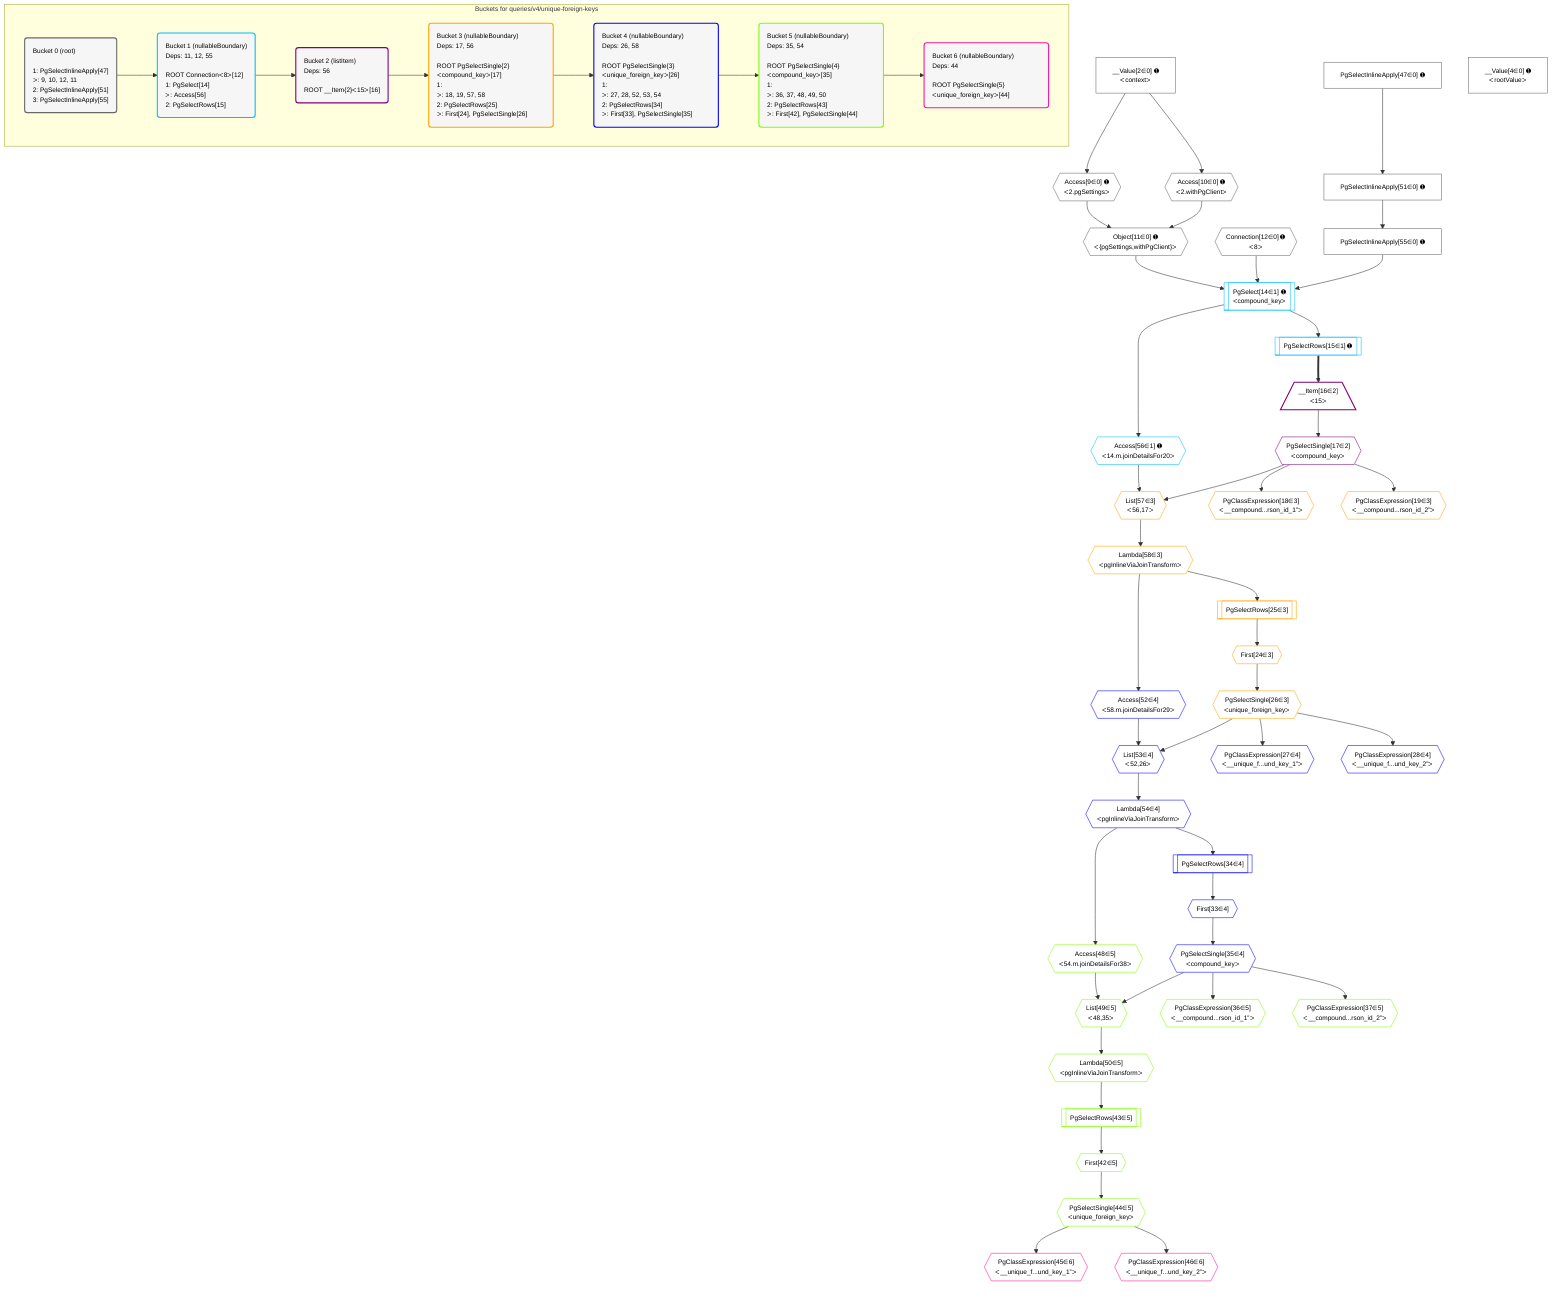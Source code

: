%%{init: {'themeVariables': { 'fontSize': '12px'}}}%%
graph TD
    classDef path fill:#eee,stroke:#000,color:#000
    classDef plan fill:#fff,stroke-width:1px,color:#000
    classDef itemplan fill:#fff,stroke-width:2px,color:#000
    classDef unbatchedplan fill:#dff,stroke-width:1px,color:#000
    classDef sideeffectplan fill:#fcc,stroke-width:2px,color:#000
    classDef bucket fill:#f6f6f6,color:#000,stroke-width:2px,text-align:left

    subgraph "Buckets for queries/v4/unique-foreign-keys"
    Bucket0("Bucket 0 (root)<br /><br />1: PgSelectInlineApply[47]<br />ᐳ: 9, 10, 12, 11<br />2: PgSelectInlineApply[51]<br />3: PgSelectInlineApply[55]"):::bucket
    Bucket1("Bucket 1 (nullableBoundary)<br />Deps: 11, 12, 55<br /><br />ROOT Connectionᐸ8ᐳ[12]<br />1: PgSelect[14]<br />ᐳ: Access[56]<br />2: PgSelectRows[15]"):::bucket
    Bucket2("Bucket 2 (listItem)<br />Deps: 56<br /><br />ROOT __Item{2}ᐸ15ᐳ[16]"):::bucket
    Bucket3("Bucket 3 (nullableBoundary)<br />Deps: 17, 56<br /><br />ROOT PgSelectSingle{2}ᐸcompound_keyᐳ[17]<br />1: <br />ᐳ: 18, 19, 57, 58<br />2: PgSelectRows[25]<br />ᐳ: First[24], PgSelectSingle[26]"):::bucket
    Bucket4("Bucket 4 (nullableBoundary)<br />Deps: 26, 58<br /><br />ROOT PgSelectSingle{3}ᐸunique_foreign_keyᐳ[26]<br />1: <br />ᐳ: 27, 28, 52, 53, 54<br />2: PgSelectRows[34]<br />ᐳ: First[33], PgSelectSingle[35]"):::bucket
    Bucket5("Bucket 5 (nullableBoundary)<br />Deps: 35, 54<br /><br />ROOT PgSelectSingle{4}ᐸcompound_keyᐳ[35]<br />1: <br />ᐳ: 36, 37, 48, 49, 50<br />2: PgSelectRows[43]<br />ᐳ: First[42], PgSelectSingle[44]"):::bucket
    Bucket6("Bucket 6 (nullableBoundary)<br />Deps: 44<br /><br />ROOT PgSelectSingle{5}ᐸunique_foreign_keyᐳ[44]"):::bucket
    end
    Bucket0 --> Bucket1
    Bucket1 --> Bucket2
    Bucket2 --> Bucket3
    Bucket3 --> Bucket4
    Bucket4 --> Bucket5
    Bucket5 --> Bucket6

    %% plan dependencies
    Object11{{"Object[11∈0] ➊<br />ᐸ{pgSettings,withPgClient}ᐳ"}}:::plan
    Access9{{"Access[9∈0] ➊<br />ᐸ2.pgSettingsᐳ"}}:::plan
    Access10{{"Access[10∈0] ➊<br />ᐸ2.withPgClientᐳ"}}:::plan
    Access9 & Access10 --> Object11
    __Value2["__Value[2∈0] ➊<br />ᐸcontextᐳ"]:::plan
    __Value2 --> Access9
    __Value2 --> Access10
    PgSelectInlineApply51["PgSelectInlineApply[51∈0] ➊"]:::plan
    PgSelectInlineApply47["PgSelectInlineApply[47∈0] ➊"]:::plan
    PgSelectInlineApply47 --> PgSelectInlineApply51
    PgSelectInlineApply55["PgSelectInlineApply[55∈0] ➊"]:::plan
    PgSelectInlineApply51 --> PgSelectInlineApply55
    __Value4["__Value[4∈0] ➊<br />ᐸrootValueᐳ"]:::plan
    Connection12{{"Connection[12∈0] ➊<br />ᐸ8ᐳ"}}:::plan
    PgSelect14[["PgSelect[14∈1] ➊<br />ᐸcompound_keyᐳ"]]:::plan
    Object11 & Connection12 & PgSelectInlineApply55 --> PgSelect14
    PgSelectRows15[["PgSelectRows[15∈1] ➊"]]:::plan
    PgSelect14 --> PgSelectRows15
    Access56{{"Access[56∈1] ➊<br />ᐸ14.m.joinDetailsFor20ᐳ"}}:::plan
    PgSelect14 --> Access56
    __Item16[/"__Item[16∈2]<br />ᐸ15ᐳ"\]:::itemplan
    PgSelectRows15 ==> __Item16
    PgSelectSingle17{{"PgSelectSingle[17∈2]<br />ᐸcompound_keyᐳ"}}:::plan
    __Item16 --> PgSelectSingle17
    List57{{"List[57∈3]<br />ᐸ56,17ᐳ"}}:::plan
    Access56 & PgSelectSingle17 --> List57
    PgClassExpression18{{"PgClassExpression[18∈3]<br />ᐸ__compound...rson_id_1”ᐳ"}}:::plan
    PgSelectSingle17 --> PgClassExpression18
    PgClassExpression19{{"PgClassExpression[19∈3]<br />ᐸ__compound...rson_id_2”ᐳ"}}:::plan
    PgSelectSingle17 --> PgClassExpression19
    First24{{"First[24∈3]"}}:::plan
    PgSelectRows25[["PgSelectRows[25∈3]"]]:::plan
    PgSelectRows25 --> First24
    Lambda58{{"Lambda[58∈3]<br />ᐸpgInlineViaJoinTransformᐳ"}}:::plan
    Lambda58 --> PgSelectRows25
    PgSelectSingle26{{"PgSelectSingle[26∈3]<br />ᐸunique_foreign_keyᐳ"}}:::plan
    First24 --> PgSelectSingle26
    List57 --> Lambda58
    List53{{"List[53∈4]<br />ᐸ52,26ᐳ"}}:::plan
    Access52{{"Access[52∈4]<br />ᐸ58.m.joinDetailsFor29ᐳ"}}:::plan
    Access52 & PgSelectSingle26 --> List53
    PgClassExpression27{{"PgClassExpression[27∈4]<br />ᐸ__unique_f...und_key_1”ᐳ"}}:::plan
    PgSelectSingle26 --> PgClassExpression27
    PgClassExpression28{{"PgClassExpression[28∈4]<br />ᐸ__unique_f...und_key_2”ᐳ"}}:::plan
    PgSelectSingle26 --> PgClassExpression28
    First33{{"First[33∈4]"}}:::plan
    PgSelectRows34[["PgSelectRows[34∈4]"]]:::plan
    PgSelectRows34 --> First33
    Lambda54{{"Lambda[54∈4]<br />ᐸpgInlineViaJoinTransformᐳ"}}:::plan
    Lambda54 --> PgSelectRows34
    PgSelectSingle35{{"PgSelectSingle[35∈4]<br />ᐸcompound_keyᐳ"}}:::plan
    First33 --> PgSelectSingle35
    Lambda58 --> Access52
    List53 --> Lambda54
    List49{{"List[49∈5]<br />ᐸ48,35ᐳ"}}:::plan
    Access48{{"Access[48∈5]<br />ᐸ54.m.joinDetailsFor38ᐳ"}}:::plan
    Access48 & PgSelectSingle35 --> List49
    PgClassExpression36{{"PgClassExpression[36∈5]<br />ᐸ__compound...rson_id_1”ᐳ"}}:::plan
    PgSelectSingle35 --> PgClassExpression36
    PgClassExpression37{{"PgClassExpression[37∈5]<br />ᐸ__compound...rson_id_2”ᐳ"}}:::plan
    PgSelectSingle35 --> PgClassExpression37
    First42{{"First[42∈5]"}}:::plan
    PgSelectRows43[["PgSelectRows[43∈5]"]]:::plan
    PgSelectRows43 --> First42
    Lambda50{{"Lambda[50∈5]<br />ᐸpgInlineViaJoinTransformᐳ"}}:::plan
    Lambda50 --> PgSelectRows43
    PgSelectSingle44{{"PgSelectSingle[44∈5]<br />ᐸunique_foreign_keyᐳ"}}:::plan
    First42 --> PgSelectSingle44
    Lambda54 --> Access48
    List49 --> Lambda50
    PgClassExpression45{{"PgClassExpression[45∈6]<br />ᐸ__unique_f...und_key_1”ᐳ"}}:::plan
    PgSelectSingle44 --> PgClassExpression45
    PgClassExpression46{{"PgClassExpression[46∈6]<br />ᐸ__unique_f...und_key_2”ᐳ"}}:::plan
    PgSelectSingle44 --> PgClassExpression46

    %% define steps
    classDef bucket0 stroke:#696969
    class Bucket0,__Value2,__Value4,Access9,Access10,Object11,Connection12,PgSelectInlineApply47,PgSelectInlineApply51,PgSelectInlineApply55 bucket0
    classDef bucket1 stroke:#00bfff
    class Bucket1,PgSelect14,PgSelectRows15,Access56 bucket1
    classDef bucket2 stroke:#7f007f
    class Bucket2,__Item16,PgSelectSingle17 bucket2
    classDef bucket3 stroke:#ffa500
    class Bucket3,PgClassExpression18,PgClassExpression19,First24,PgSelectRows25,PgSelectSingle26,List57,Lambda58 bucket3
    classDef bucket4 stroke:#0000ff
    class Bucket4,PgClassExpression27,PgClassExpression28,First33,PgSelectRows34,PgSelectSingle35,Access52,List53,Lambda54 bucket4
    classDef bucket5 stroke:#7fff00
    class Bucket5,PgClassExpression36,PgClassExpression37,First42,PgSelectRows43,PgSelectSingle44,Access48,List49,Lambda50 bucket5
    classDef bucket6 stroke:#ff1493
    class Bucket6,PgClassExpression45,PgClassExpression46 bucket6